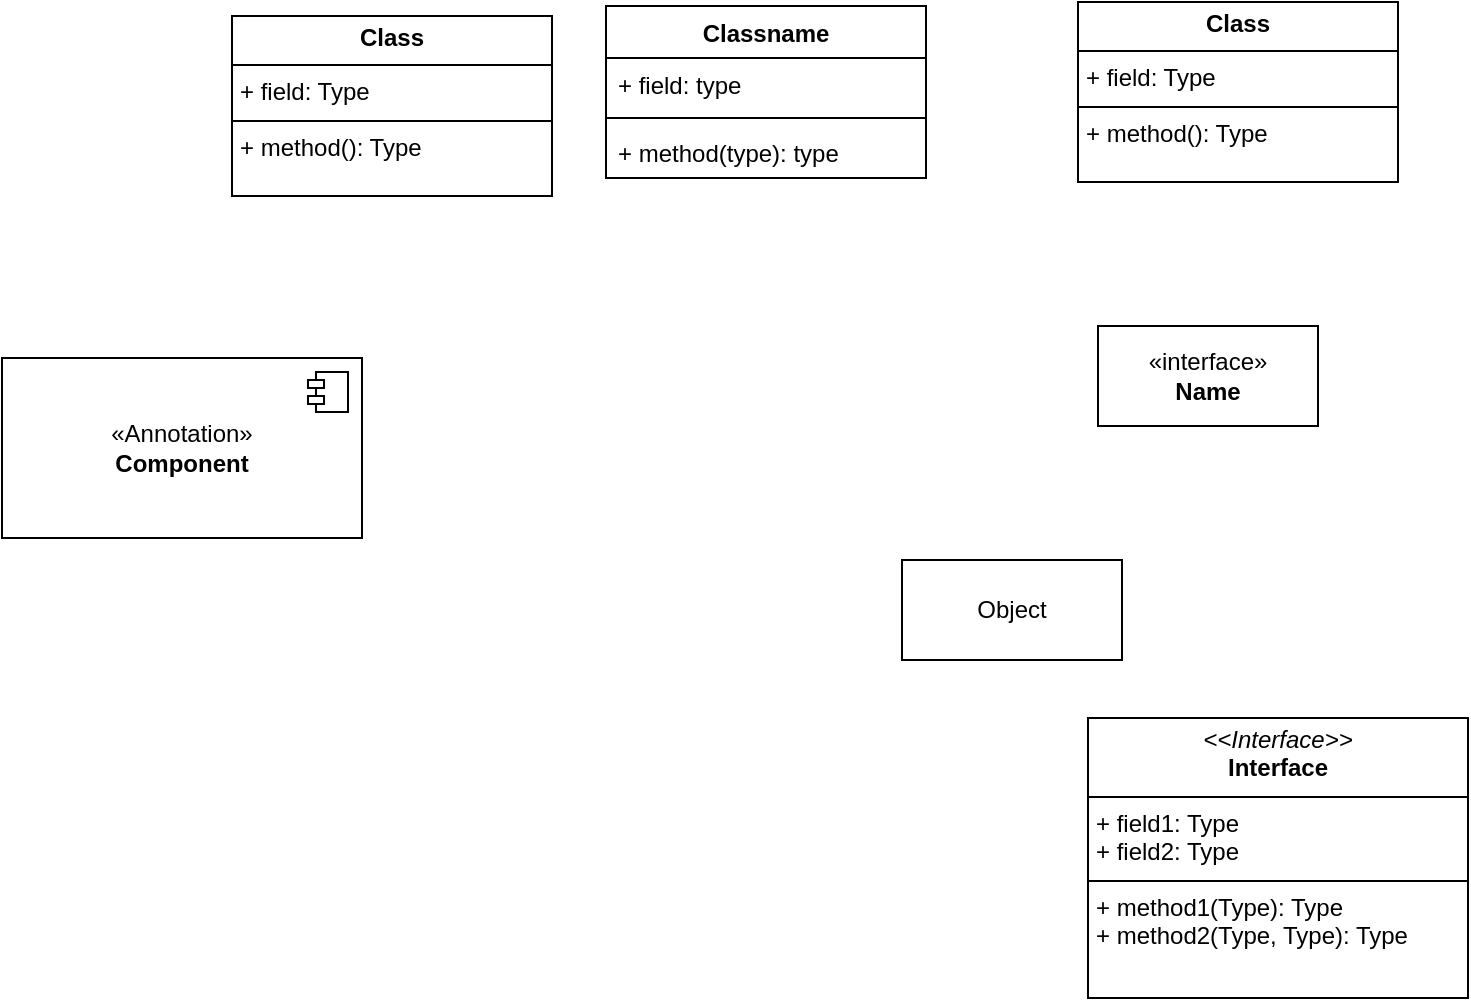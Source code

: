 <mxfile version="26.0.6">
  <diagram name="Page-1" id="9LnR8OIepba-Auk5KcIb">
    <mxGraphModel dx="994" dy="984" grid="0" gridSize="10" guides="1" tooltips="1" connect="1" arrows="1" fold="1" page="0" pageScale="1" pageWidth="850" pageHeight="1100" math="0" shadow="0">
      <root>
        <mxCell id="0" />
        <mxCell id="1" parent="0" />
        <mxCell id="QMrQ-CTuuR8ArLCxszV9-1" value="Classname" style="swimlane;fontStyle=1;align=center;verticalAlign=top;childLayout=stackLayout;horizontal=1;startSize=26;horizontalStack=0;resizeParent=1;resizeParentMax=0;resizeLast=0;collapsible=1;marginBottom=0;whiteSpace=wrap;html=1;" vertex="1" parent="1">
          <mxGeometry x="290" y="-12" width="160" height="86" as="geometry" />
        </mxCell>
        <mxCell id="QMrQ-CTuuR8ArLCxszV9-2" value="+ field: type" style="text;strokeColor=none;fillColor=none;align=left;verticalAlign=top;spacingLeft=4;spacingRight=4;overflow=hidden;rotatable=0;points=[[0,0.5],[1,0.5]];portConstraint=eastwest;whiteSpace=wrap;html=1;" vertex="1" parent="QMrQ-CTuuR8ArLCxszV9-1">
          <mxGeometry y="26" width="160" height="26" as="geometry" />
        </mxCell>
        <mxCell id="QMrQ-CTuuR8ArLCxszV9-3" value="" style="line;strokeWidth=1;fillColor=none;align=left;verticalAlign=middle;spacingTop=-1;spacingLeft=3;spacingRight=3;rotatable=0;labelPosition=right;points=[];portConstraint=eastwest;strokeColor=inherit;" vertex="1" parent="QMrQ-CTuuR8ArLCxszV9-1">
          <mxGeometry y="52" width="160" height="8" as="geometry" />
        </mxCell>
        <mxCell id="QMrQ-CTuuR8ArLCxszV9-4" value="+ method(type): type" style="text;strokeColor=none;fillColor=none;align=left;verticalAlign=top;spacingLeft=4;spacingRight=4;overflow=hidden;rotatable=0;points=[[0,0.5],[1,0.5]];portConstraint=eastwest;whiteSpace=wrap;html=1;" vertex="1" parent="QMrQ-CTuuR8ArLCxszV9-1">
          <mxGeometry y="60" width="160" height="26" as="geometry" />
        </mxCell>
        <mxCell id="QMrQ-CTuuR8ArLCxszV9-5" value="&amp;laquo;Annotation&amp;raquo;&lt;br/&gt;&lt;b&gt;Component&lt;/b&gt;" style="html=1;dropTarget=0;whiteSpace=wrap;" vertex="1" parent="1">
          <mxGeometry x="-12" y="164" width="180" height="90" as="geometry" />
        </mxCell>
        <mxCell id="QMrQ-CTuuR8ArLCxszV9-6" value="" style="shape=module;jettyWidth=8;jettyHeight=4;" vertex="1" parent="QMrQ-CTuuR8ArLCxszV9-5">
          <mxGeometry x="1" width="20" height="20" relative="1" as="geometry">
            <mxPoint x="-27" y="7" as="offset" />
          </mxGeometry>
        </mxCell>
        <mxCell id="QMrQ-CTuuR8ArLCxszV9-7" value="&amp;laquo;interface&amp;raquo;&lt;br&gt;&lt;b&gt;Name&lt;/b&gt;" style="html=1;whiteSpace=wrap;" vertex="1" parent="1">
          <mxGeometry x="536" y="148" width="110" height="50" as="geometry" />
        </mxCell>
        <mxCell id="QMrQ-CTuuR8ArLCxszV9-8" value="Object" style="html=1;whiteSpace=wrap;" vertex="1" parent="1">
          <mxGeometry x="438" y="265" width="110" height="50" as="geometry" />
        </mxCell>
        <mxCell id="QMrQ-CTuuR8ArLCxszV9-9" value="&lt;p style=&quot;margin:0px;margin-top:4px;text-align:center;&quot;&gt;&lt;b&gt;Class&lt;/b&gt;&lt;/p&gt;&lt;hr size=&quot;1&quot; style=&quot;border-style:solid;&quot;/&gt;&lt;p style=&quot;margin:0px;margin-left:4px;&quot;&gt;+ field: Type&lt;/p&gt;&lt;hr size=&quot;1&quot; style=&quot;border-style:solid;&quot;/&gt;&lt;p style=&quot;margin:0px;margin-left:4px;&quot;&gt;+ method(): Type&lt;/p&gt;" style="verticalAlign=top;align=left;overflow=fill;html=1;whiteSpace=wrap;" vertex="1" parent="1">
          <mxGeometry x="526" y="-14" width="160" height="90" as="geometry" />
        </mxCell>
        <mxCell id="QMrQ-CTuuR8ArLCxszV9-10" value="&lt;p style=&quot;margin:0px;margin-top:4px;text-align:center;&quot;&gt;&lt;b&gt;Class&lt;/b&gt;&lt;/p&gt;&lt;hr size=&quot;1&quot; style=&quot;border-style:solid;&quot;/&gt;&lt;p style=&quot;margin:0px;margin-left:4px;&quot;&gt;+ field: Type&lt;/p&gt;&lt;hr size=&quot;1&quot; style=&quot;border-style:solid;&quot;/&gt;&lt;p style=&quot;margin:0px;margin-left:4px;&quot;&gt;+ method(): Type&lt;/p&gt;" style="verticalAlign=top;align=left;overflow=fill;html=1;whiteSpace=wrap;" vertex="1" parent="1">
          <mxGeometry x="103" y="-7" width="160" height="90" as="geometry" />
        </mxCell>
        <mxCell id="QMrQ-CTuuR8ArLCxszV9-11" value="&lt;p style=&quot;margin:0px;margin-top:4px;text-align:center;&quot;&gt;&lt;i&gt;&amp;lt;&amp;lt;Interface&amp;gt;&amp;gt;&lt;/i&gt;&lt;br/&gt;&lt;b&gt;Interface&lt;/b&gt;&lt;/p&gt;&lt;hr size=&quot;1&quot; style=&quot;border-style:solid;&quot;/&gt;&lt;p style=&quot;margin:0px;margin-left:4px;&quot;&gt;+ field1: Type&lt;br/&gt;+ field2: Type&lt;/p&gt;&lt;hr size=&quot;1&quot; style=&quot;border-style:solid;&quot;/&gt;&lt;p style=&quot;margin:0px;margin-left:4px;&quot;&gt;+ method1(Type): Type&lt;br/&gt;+ method2(Type, Type): Type&lt;/p&gt;" style="verticalAlign=top;align=left;overflow=fill;html=1;whiteSpace=wrap;" vertex="1" parent="1">
          <mxGeometry x="531" y="344" width="190" height="140" as="geometry" />
        </mxCell>
      </root>
    </mxGraphModel>
  </diagram>
</mxfile>
